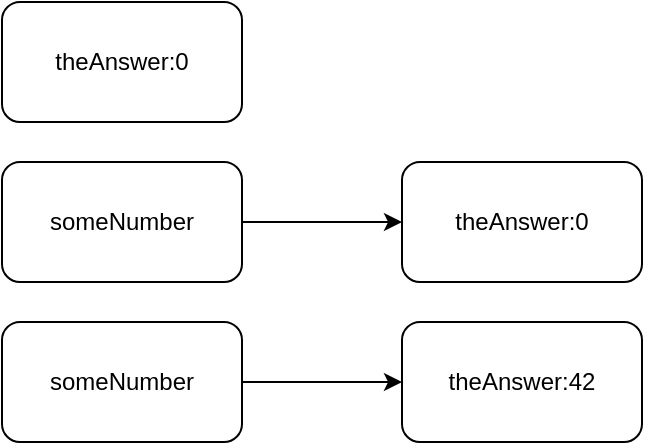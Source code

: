 <mxfile version="21.0.8" type="device"><diagram name="Page-1" id="xcseX_8jl4Rnu4aj0fn8"><mxGraphModel dx="1434" dy="907" grid="1" gridSize="10" guides="1" tooltips="1" connect="1" arrows="1" fold="1" page="1" pageScale="1" pageWidth="850" pageHeight="1100" math="0" shadow="0"><root><mxCell id="0"/><mxCell id="1" parent="0"/><mxCell id="iy7wo-WVDIVstyV2DdBM-2" value="theAnswer:0" style="rounded=1;whiteSpace=wrap;html=1;" vertex="1" parent="1"><mxGeometry x="40" y="40" width="120" height="60" as="geometry"/></mxCell><mxCell id="iy7wo-WVDIVstyV2DdBM-3" value="theAnswer:42" style="rounded=1;whiteSpace=wrap;html=1;" vertex="1" parent="1"><mxGeometry x="240" y="200" width="120" height="60" as="geometry"/></mxCell><mxCell id="iy7wo-WVDIVstyV2DdBM-8" style="edgeStyle=orthogonalEdgeStyle;rounded=0;orthogonalLoop=1;jettySize=auto;html=1;exitX=1;exitY=0.5;exitDx=0;exitDy=0;entryX=0;entryY=0.5;entryDx=0;entryDy=0;" edge="1" parent="1" source="iy7wo-WVDIVstyV2DdBM-4" target="iy7wo-WVDIVstyV2DdBM-3"><mxGeometry relative="1" as="geometry"/></mxCell><mxCell id="iy7wo-WVDIVstyV2DdBM-4" value="someNumber" style="rounded=1;whiteSpace=wrap;html=1;" vertex="1" parent="1"><mxGeometry x="40" y="200" width="120" height="60" as="geometry"/></mxCell><mxCell id="iy7wo-WVDIVstyV2DdBM-5" value="theAnswer:0" style="rounded=1;whiteSpace=wrap;html=1;" vertex="1" parent="1"><mxGeometry x="240" y="120" width="120" height="60" as="geometry"/></mxCell><mxCell id="iy7wo-WVDIVstyV2DdBM-7" style="edgeStyle=orthogonalEdgeStyle;rounded=0;orthogonalLoop=1;jettySize=auto;html=1;exitX=1;exitY=0.5;exitDx=0;exitDy=0;entryX=0;entryY=0.5;entryDx=0;entryDy=0;" edge="1" parent="1" source="iy7wo-WVDIVstyV2DdBM-6" target="iy7wo-WVDIVstyV2DdBM-5"><mxGeometry relative="1" as="geometry"/></mxCell><mxCell id="iy7wo-WVDIVstyV2DdBM-6" value="someNumber" style="rounded=1;whiteSpace=wrap;html=1;" vertex="1" parent="1"><mxGeometry x="40" y="120" width="120" height="60" as="geometry"/></mxCell></root></mxGraphModel></diagram></mxfile>